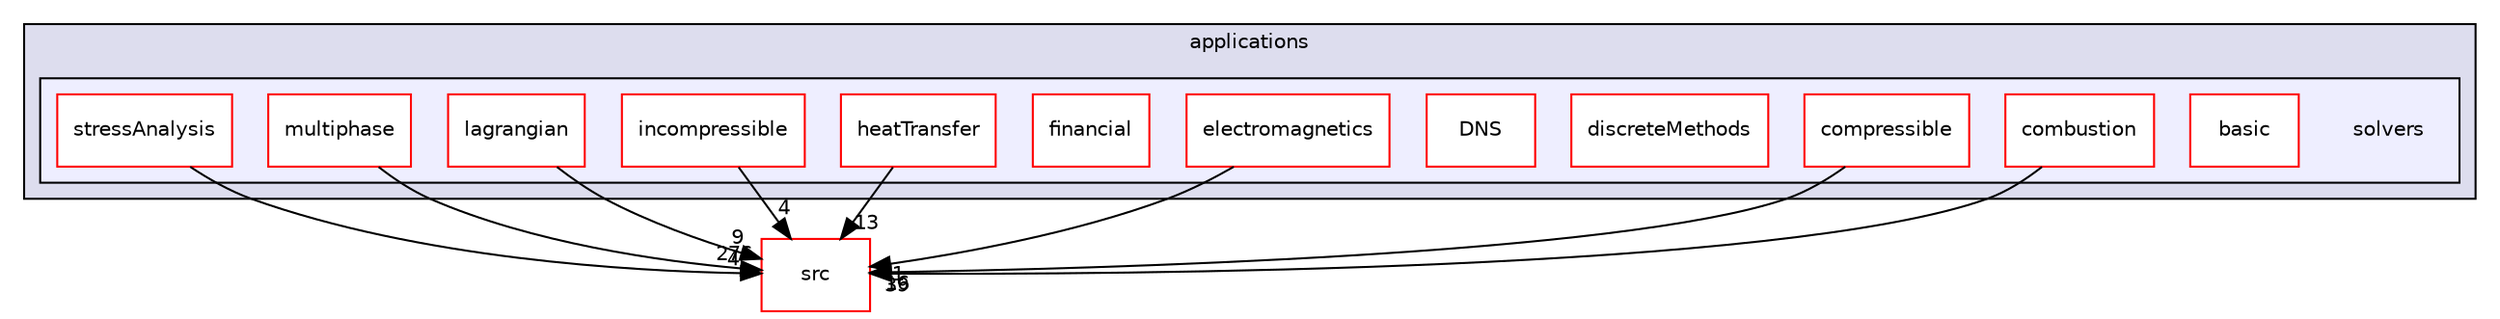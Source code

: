 digraph "applications/solvers" {
  bgcolor=transparent;
  compound=true
  node [ fontsize="10", fontname="Helvetica"];
  edge [ labelfontsize="10", labelfontname="Helvetica"];
  subgraph clusterdir_a6e4fee11f07c3b70486e88fe92cbbdc {
    graph [ bgcolor="#ddddee", pencolor="black", label="applications" fontname="Helvetica", fontsize="10", URL="dir_a6e4fee11f07c3b70486e88fe92cbbdc.html"]
  subgraph clusterdir_fdd174abb8ada244b49e98779c87ac3c {
    graph [ bgcolor="#eeeeff", pencolor="black", label="" URL="dir_fdd174abb8ada244b49e98779c87ac3c.html"];
    dir_fdd174abb8ada244b49e98779c87ac3c [shape=plaintext label="solvers"];
    dir_c1a1d77e2de9f0a909b0abf393e236fa [shape=box label="basic" color="red" fillcolor="white" style="filled" URL="dir_c1a1d77e2de9f0a909b0abf393e236fa.html"];
    dir_88c1d5d59a4178ad3afaab9cf233cb5e [shape=box label="combustion" color="red" fillcolor="white" style="filled" URL="dir_88c1d5d59a4178ad3afaab9cf233cb5e.html"];
    dir_ec6fbd2e4e71296a5c4843bd2aa1db19 [shape=box label="compressible" color="red" fillcolor="white" style="filled" URL="dir_ec6fbd2e4e71296a5c4843bd2aa1db19.html"];
    dir_8a605ff3c0e2dfbb6b998066c93429d7 [shape=box label="discreteMethods" color="red" fillcolor="white" style="filled" URL="dir_8a605ff3c0e2dfbb6b998066c93429d7.html"];
    dir_cd92214bc98a4694331953f5bfc53511 [shape=box label="DNS" color="red" fillcolor="white" style="filled" URL="dir_cd92214bc98a4694331953f5bfc53511.html"];
    dir_6925107ea68bc879ce25441c80612b3f [shape=box label="electromagnetics" color="red" fillcolor="white" style="filled" URL="dir_6925107ea68bc879ce25441c80612b3f.html"];
    dir_0f15bfe3247741cfcc815fabfe093dba [shape=box label="financial" color="red" fillcolor="white" style="filled" URL="dir_0f15bfe3247741cfcc815fabfe093dba.html"];
    dir_faee72e18493b47f6f5cdf576f4c62ea [shape=box label="heatTransfer" color="red" fillcolor="white" style="filled" URL="dir_faee72e18493b47f6f5cdf576f4c62ea.html"];
    dir_2a80a7eee79ab677323c49fed47bf4a4 [shape=box label="incompressible" color="red" fillcolor="white" style="filled" URL="dir_2a80a7eee79ab677323c49fed47bf4a4.html"];
    dir_9e1aaabb0e6f6026c8abb09c4d63ec18 [shape=box label="lagrangian" color="red" fillcolor="white" style="filled" URL="dir_9e1aaabb0e6f6026c8abb09c4d63ec18.html"];
    dir_d62a5a20700de1cb9696e405d497a576 [shape=box label="multiphase" color="red" fillcolor="white" style="filled" URL="dir_d62a5a20700de1cb9696e405d497a576.html"];
    dir_c2f3eabbeeedbb03170a2b89f2b5145e [shape=box label="stressAnalysis" color="red" fillcolor="white" style="filled" URL="dir_c2f3eabbeeedbb03170a2b89f2b5145e.html"];
  }
  }
  dir_68267d1309a1af8e8297ef4c3efbcdba [shape=box label="src" color="red" URL="dir_68267d1309a1af8e8297ef4c3efbcdba.html"];
  dir_d62a5a20700de1cb9696e405d497a576->dir_68267d1309a1af8e8297ef4c3efbcdba [headlabel="276", labeldistance=1.5 headhref="dir_000004_000736.html"];
  dir_2a80a7eee79ab677323c49fed47bf4a4->dir_68267d1309a1af8e8297ef4c3efbcdba [headlabel="4", labeldistance=1.5 headhref="dir_000012_000736.html"];
  dir_88c1d5d59a4178ad3afaab9cf233cb5e->dir_68267d1309a1af8e8297ef4c3efbcdba [headlabel="39", labeldistance=1.5 headhref="dir_000007_000736.html"];
  dir_c2f3eabbeeedbb03170a2b89f2b5145e->dir_68267d1309a1af8e8297ef4c3efbcdba [headlabel="4", labeldistance=1.5 headhref="dir_000455_000736.html"];
  dir_9e1aaabb0e6f6026c8abb09c4d63ec18->dir_68267d1309a1af8e8297ef4c3efbcdba [headlabel="9", labeldistance=1.5 headhref="dir_000047_000736.html"];
  dir_ec6fbd2e4e71296a5c4843bd2aa1db19->dir_68267d1309a1af8e8297ef4c3efbcdba [headlabel="16", labeldistance=1.5 headhref="dir_000009_000736.html"];
  dir_faee72e18493b47f6f5cdf576f4c62ea->dir_68267d1309a1af8e8297ef4c3efbcdba [headlabel="13", labeldistance=1.5 headhref="dir_000033_000736.html"];
  dir_6925107ea68bc879ce25441c80612b3f->dir_68267d1309a1af8e8297ef4c3efbcdba [headlabel="1", labeldistance=1.5 headhref="dir_000119_000736.html"];
}
